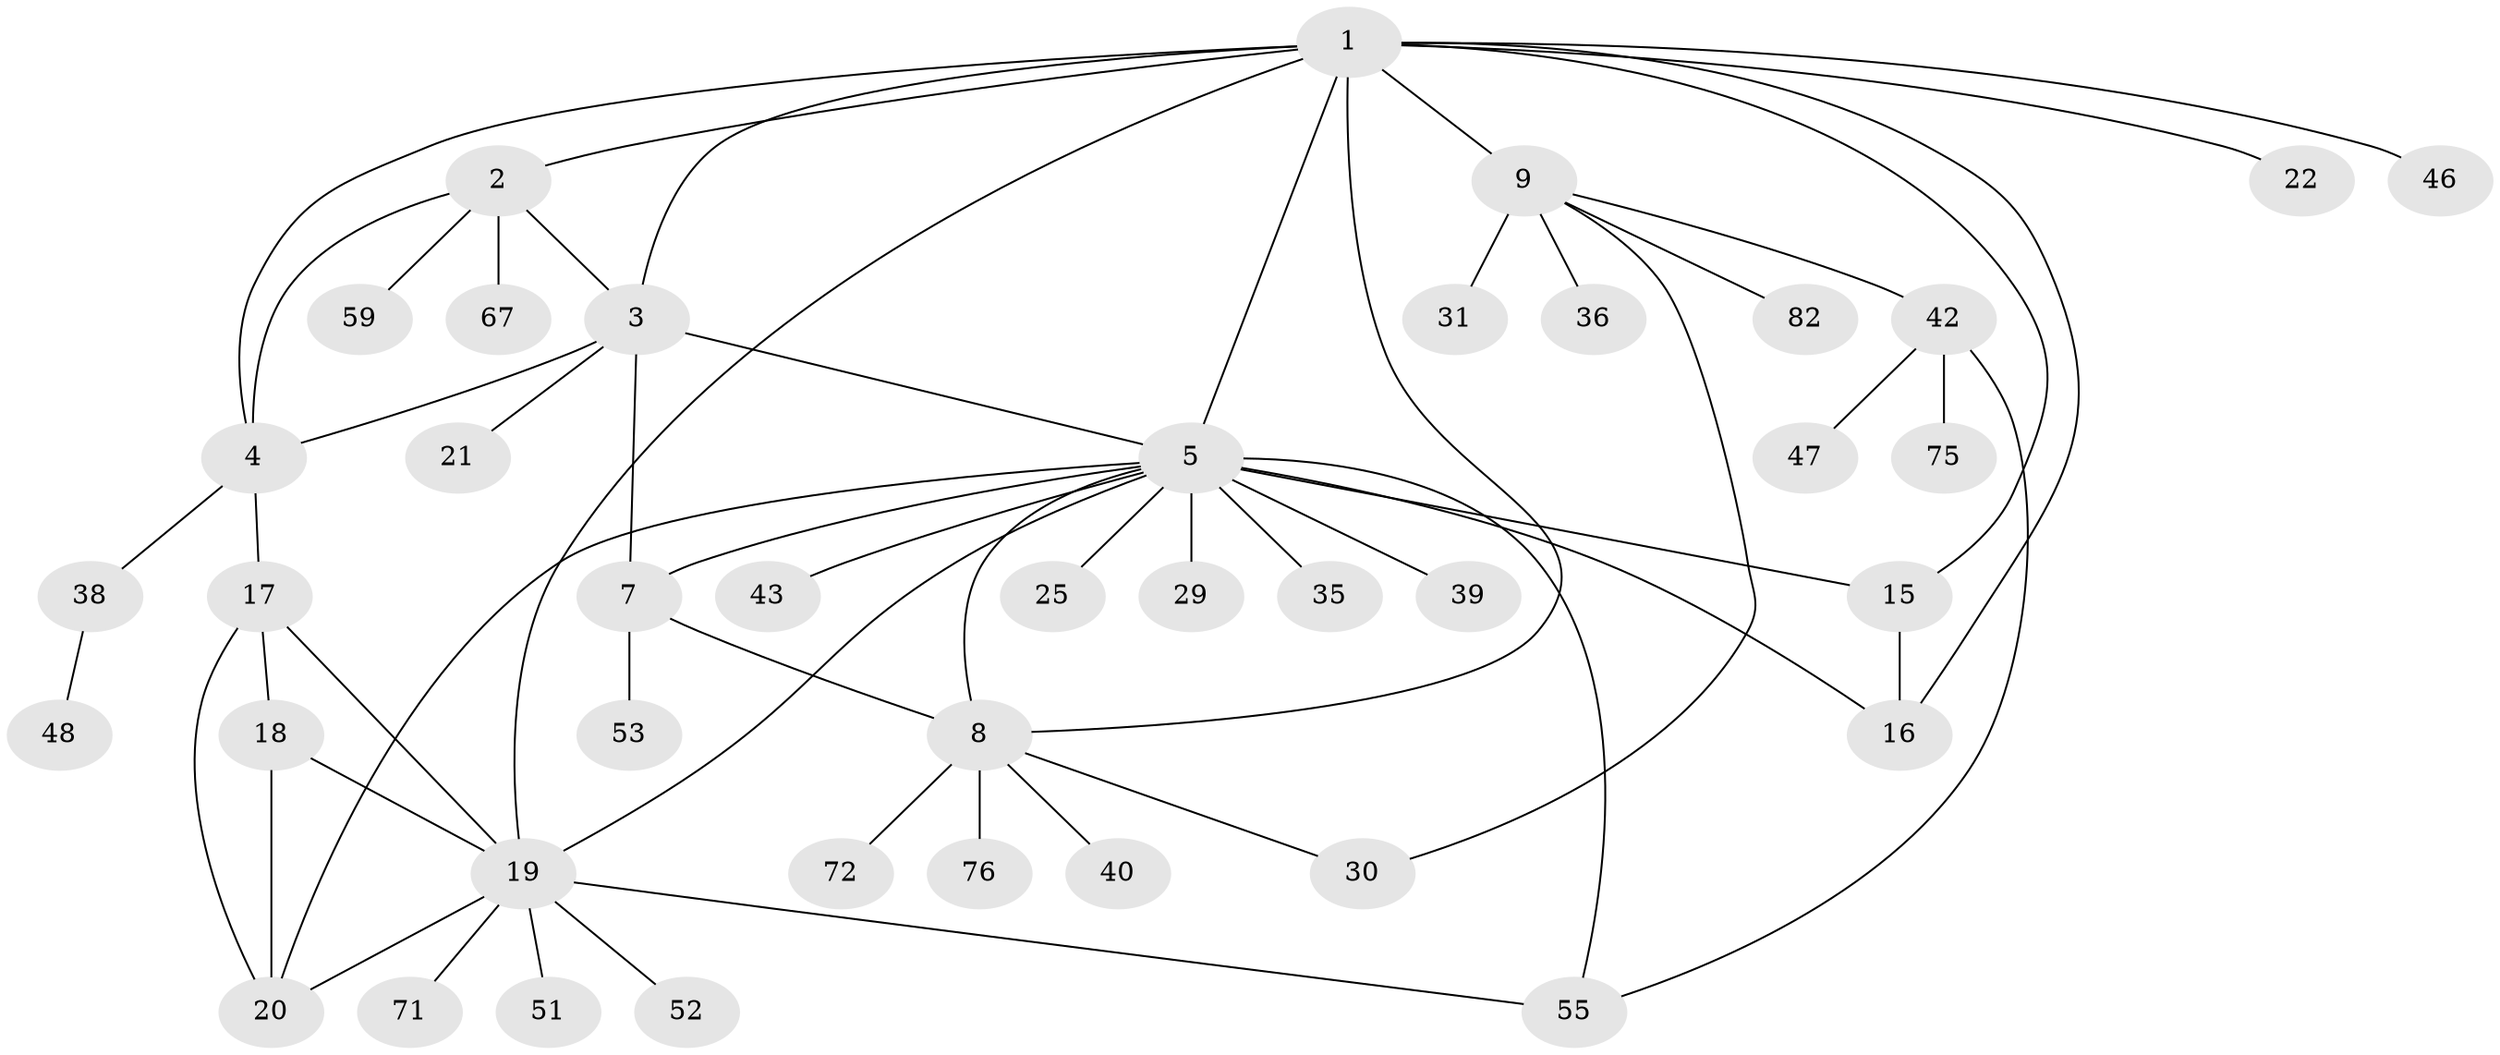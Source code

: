 // original degree distribution, {7: 0.036585365853658534, 5: 0.06097560975609756, 8: 0.036585365853658534, 9: 0.024390243902439025, 4: 0.036585365853658534, 10: 0.012195121951219513, 6: 0.036585365853658534, 3: 0.08536585365853659, 1: 0.524390243902439, 2: 0.14634146341463414}
// Generated by graph-tools (version 1.1) at 2025/15/03/09/25 04:15:56]
// undirected, 41 vertices, 59 edges
graph export_dot {
graph [start="1"]
  node [color=gray90,style=filled];
  1 [super="+10"];
  2;
  3 [super="+33+61+65"];
  4;
  5 [super="+78+6"];
  7;
  8;
  9;
  15 [super="+58+54+69"];
  16;
  17 [super="+24+68"];
  18 [super="+26+66"];
  19;
  20 [super="+41+45"];
  21;
  22 [super="+62+79"];
  25;
  29;
  30 [super="+57+73"];
  31 [super="+70"];
  35 [super="+74+37"];
  36 [super="+60"];
  38;
  39;
  40;
  42 [super="+44"];
  43;
  46;
  47;
  48;
  51;
  52;
  53;
  55 [super="+81"];
  59;
  67;
  71;
  72;
  75;
  76;
  82;
  1 -- 2;
  1 -- 3;
  1 -- 4;
  1 -- 8;
  1 -- 22;
  1 -- 46;
  1 -- 16;
  1 -- 19;
  1 -- 5 [weight=3];
  1 -- 9 [weight=3];
  1 -- 15;
  2 -- 3;
  2 -- 4;
  2 -- 59;
  2 -- 67;
  3 -- 4;
  3 -- 21;
  3 -- 5;
  3 -- 7;
  4 -- 17;
  4 -- 38;
  5 -- 7 [weight=2];
  5 -- 8 [weight=2];
  5 -- 19;
  5 -- 39;
  5 -- 43;
  5 -- 35;
  5 -- 15 [weight=2];
  5 -- 16;
  5 -- 20;
  5 -- 55;
  5 -- 25;
  5 -- 29;
  7 -- 8;
  7 -- 53;
  8 -- 40;
  8 -- 72;
  8 -- 76;
  8 -- 30;
  9 -- 30;
  9 -- 31;
  9 -- 36;
  9 -- 42;
  9 -- 82;
  15 -- 16;
  17 -- 18;
  17 -- 19;
  17 -- 20;
  18 -- 19;
  18 -- 20;
  19 -- 20;
  19 -- 51;
  19 -- 52;
  19 -- 55;
  19 -- 71;
  38 -- 48;
  42 -- 47;
  42 -- 75;
  42 -- 55;
}
